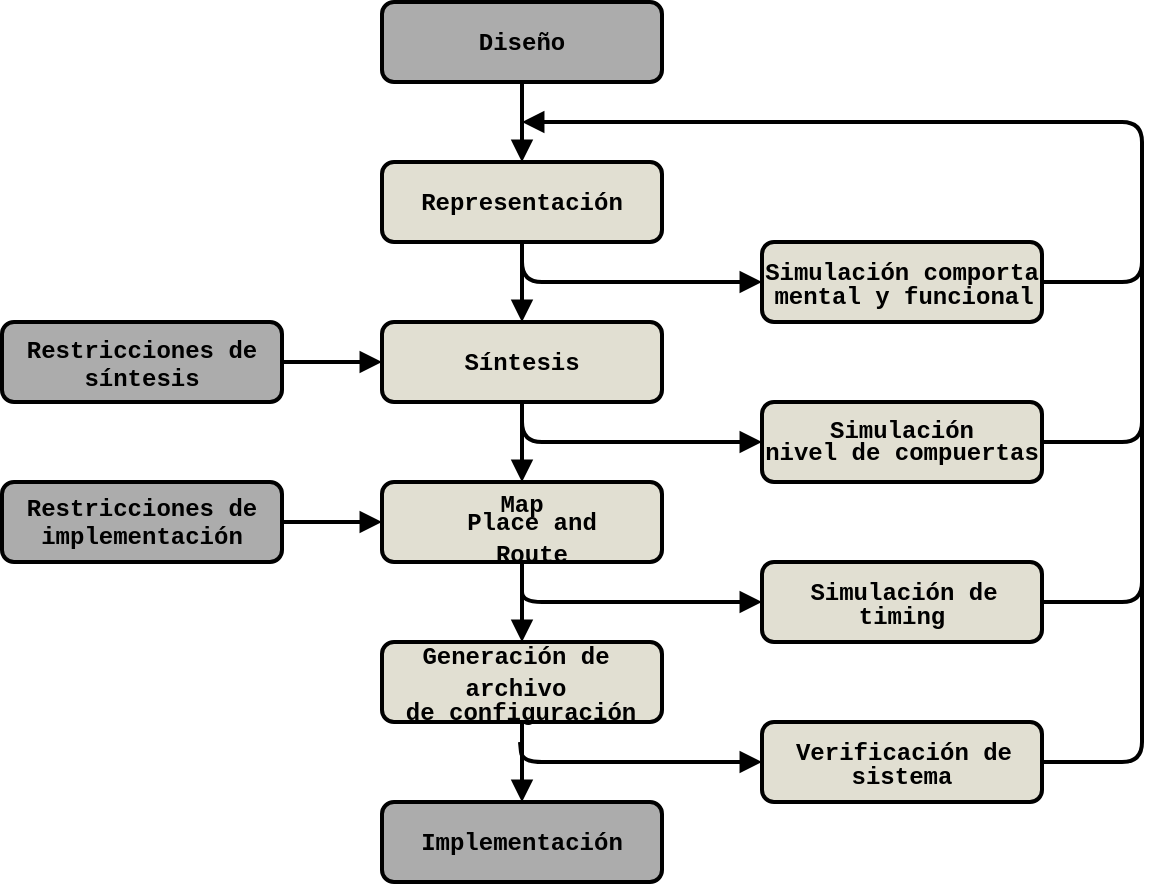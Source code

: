 <mxfile version="27.0.9">
  <diagram name="Page-1" id="DAvheAuIhUx4NKI8dkFm">
    <mxGraphModel dx="998" dy="412" grid="1" gridSize="10" guides="1" tooltips="1" connect="1" arrows="1" fold="1" page="1" pageScale="1" pageWidth="500" pageHeight="150" math="1" shadow="0">
      <root>
        <mxCell id="0" />
        <mxCell id="1" parent="0" />
        <mxCell id="47gibG_9NsAA-7ctbUeO-4" value="" style="edgeStyle=orthogonalEdgeStyle;rounded=0;orthogonalLoop=1;jettySize=auto;html=1;endArrow=block;endFill=1;strokeWidth=2;strokeColor=#000000;" parent="1" source="47gibG_9NsAA-7ctbUeO-1" target="47gibG_9NsAA-7ctbUeO-3" edge="1">
          <mxGeometry relative="1" as="geometry" />
        </mxCell>
        <mxCell id="47gibG_9NsAA-7ctbUeO-7" value="" style="edgeStyle=orthogonalEdgeStyle;rounded=0;orthogonalLoop=1;jettySize=auto;html=1;strokeColor=#000000;strokeWidth=2;endArrow=block;endFill=1;" parent="1" source="47gibG_9NsAA-7ctbUeO-3" target="47gibG_9NsAA-7ctbUeO-5" edge="1">
          <mxGeometry relative="1" as="geometry" />
        </mxCell>
        <mxCell id="47gibG_9NsAA-7ctbUeO-8" value="" style="edgeStyle=orthogonalEdgeStyle;rounded=0;orthogonalLoop=1;jettySize=auto;html=1;strokeWidth=2;strokeColor=#000000;endArrow=block;endFill=1;" parent="1" source="47gibG_9NsAA-7ctbUeO-5" target="47gibG_9NsAA-7ctbUeO-6" edge="1">
          <mxGeometry relative="1" as="geometry" />
        </mxCell>
        <mxCell id="47gibG_9NsAA-7ctbUeO-15" value="" style="edgeStyle=orthogonalEdgeStyle;rounded=0;orthogonalLoop=1;jettySize=auto;html=1;strokeColor=#000000;strokeWidth=2;endArrow=block;endFill=1;" parent="1" source="47gibG_9NsAA-7ctbUeO-6" target="47gibG_9NsAA-7ctbUeO-9" edge="1">
          <mxGeometry relative="1" as="geometry" />
        </mxCell>
        <mxCell id="47gibG_9NsAA-7ctbUeO-17" value="" style="edgeStyle=orthogonalEdgeStyle;rounded=0;orthogonalLoop=1;jettySize=auto;html=1;strokeWidth=2;endArrow=block;endFill=1;strokeColor=#000000;" parent="1" source="47gibG_9NsAA-7ctbUeO-9" target="47gibG_9NsAA-7ctbUeO-16" edge="1">
          <mxGeometry relative="1" as="geometry" />
        </mxCell>
        <mxCell id="47gibG_9NsAA-7ctbUeO-28" value="" style="edgeStyle=orthogonalEdgeStyle;rounded=0;orthogonalLoop=1;jettySize=auto;html=1;strokeWidth=2;endArrow=block;endFill=1;strokeColor=#000000;" parent="1" source="47gibG_9NsAA-7ctbUeO-22" target="47gibG_9NsAA-7ctbUeO-5" edge="1">
          <mxGeometry relative="1" as="geometry" />
        </mxCell>
        <mxCell id="47gibG_9NsAA-7ctbUeO-30" value="" style="edgeStyle=orthogonalEdgeStyle;rounded=0;orthogonalLoop=1;jettySize=auto;html=1;strokeWidth=2;endArrow=block;endFill=1;strokeColor=#000000;" parent="1" source="47gibG_9NsAA-7ctbUeO-23" target="47gibG_9NsAA-7ctbUeO-6" edge="1">
          <mxGeometry relative="1" as="geometry" />
        </mxCell>
        <mxCell id="47gibG_9NsAA-7ctbUeO-31" value="" style="endArrow=block;html=1;rounded=1;exitX=1;exitY=0.5;exitDx=0;exitDy=0;strokeWidth=2;endFill=1;strokeColor=#000000;curved=0;" parent="1" source="47gibG_9NsAA-7ctbUeO-18" edge="1">
          <mxGeometry width="50" height="50" relative="1" as="geometry">
            <mxPoint x="480" y="280" as="sourcePoint" />
            <mxPoint x="190" y="-20" as="targetPoint" />
            <Array as="points">
              <mxPoint x="500" y="300" />
              <mxPoint x="500" y="-20" />
            </Array>
          </mxGeometry>
        </mxCell>
        <mxCell id="47gibG_9NsAA-7ctbUeO-32" value="" style="endArrow=block;html=1;rounded=1;exitX=0.5;exitY=1;exitDx=0;exitDy=0;entryX=0;entryY=0.5;entryDx=0;entryDy=0;strokeWidth=2;endFill=1;strokeColor=#000000;curved=0;" parent="1" source="47gibG_9NsAA-7ctbUeO-3" target="47gibG_9NsAA-7ctbUeO-21" edge="1">
          <mxGeometry width="50" height="50" relative="1" as="geometry">
            <mxPoint x="40" y="40" as="sourcePoint" />
            <mxPoint x="90" y="-10" as="targetPoint" />
            <Array as="points">
              <mxPoint x="190" y="60" />
            </Array>
          </mxGeometry>
        </mxCell>
        <mxCell id="47gibG_9NsAA-7ctbUeO-33" value="" style="endArrow=block;html=1;rounded=1;exitX=0.5;exitY=1;exitDx=0;exitDy=0;entryX=0;entryY=0.5;entryDx=0;entryDy=0;strokeWidth=2;endFill=1;strokeColor=#000000;curved=0;" parent="1" source="47gibG_9NsAA-7ctbUeO-5" target="47gibG_9NsAA-7ctbUeO-20" edge="1">
          <mxGeometry width="50" height="50" relative="1" as="geometry">
            <mxPoint x="330" y="170" as="sourcePoint" />
            <mxPoint x="380" y="120" as="targetPoint" />
            <Array as="points">
              <mxPoint x="190" y="140" />
            </Array>
          </mxGeometry>
        </mxCell>
        <mxCell id="47gibG_9NsAA-7ctbUeO-34" value="" style="endArrow=block;html=1;rounded=1;entryX=0;entryY=0.5;entryDx=0;entryDy=0;strokeColor=#000000;strokeWidth=2;endFill=1;curved=0;" parent="1" target="47gibG_9NsAA-7ctbUeO-19" edge="1">
          <mxGeometry width="50" height="50" relative="1" as="geometry">
            <mxPoint x="190" y="210" as="sourcePoint" />
            <mxPoint x="330" y="170" as="targetPoint" />
            <Array as="points">
              <mxPoint x="190" y="220" />
            </Array>
          </mxGeometry>
        </mxCell>
        <mxCell id="47gibG_9NsAA-7ctbUeO-38" value="" style="endArrow=block;html=1;rounded=1;exitX=0.5;exitY=1;exitDx=0;exitDy=0;entryX=0;entryY=0.5;entryDx=0;entryDy=0;strokeWidth=2;endFill=1;strokeColor=#000000;curved=0;" parent="1" source="47gibG_9NsAA-7ctbUeO-13" target="47gibG_9NsAA-7ctbUeO-18" edge="1">
          <mxGeometry width="50" height="50" relative="1" as="geometry">
            <mxPoint x="340" y="400" as="sourcePoint" />
            <mxPoint x="390" y="350" as="targetPoint" />
            <Array as="points">
              <mxPoint x="190" y="300" />
            </Array>
          </mxGeometry>
        </mxCell>
        <mxCell id="47gibG_9NsAA-7ctbUeO-39" value="" style="endArrow=none;html=1;rounded=1;exitX=1;exitY=0.5;exitDx=0;exitDy=0;curved=0;strokeColor=#000000;strokeWidth=2;" parent="1" source="47gibG_9NsAA-7ctbUeO-19" edge="1">
          <mxGeometry width="50" height="50" relative="1" as="geometry">
            <mxPoint x="520" y="220" as="sourcePoint" />
            <mxPoint x="500" y="180" as="targetPoint" />
            <Array as="points">
              <mxPoint x="500" y="220" />
            </Array>
          </mxGeometry>
        </mxCell>
        <mxCell id="47gibG_9NsAA-7ctbUeO-40" value="" style="endArrow=none;html=1;rounded=1;exitX=1;exitY=0.5;exitDx=0;exitDy=0;strokeColor=#000000;strokeWidth=2;curved=0;" parent="1" source="47gibG_9NsAA-7ctbUeO-20" edge="1">
          <mxGeometry width="50" height="50" relative="1" as="geometry">
            <mxPoint x="510" y="160" as="sourcePoint" />
            <mxPoint x="500" y="100" as="targetPoint" />
            <Array as="points">
              <mxPoint x="500" y="140" />
            </Array>
          </mxGeometry>
        </mxCell>
        <mxCell id="47gibG_9NsAA-7ctbUeO-41" value="" style="endArrow=none;html=1;rounded=1;exitX=1;exitY=0.5;exitDx=0;exitDy=0;strokeWidth=2;strokeColor=#000000;curved=0;" parent="1" source="47gibG_9NsAA-7ctbUeO-21" edge="1">
          <mxGeometry width="50" height="50" relative="1" as="geometry">
            <mxPoint x="510" y="110" as="sourcePoint" />
            <mxPoint x="500" y="20" as="targetPoint" />
            <Array as="points">
              <mxPoint x="500" y="60" />
            </Array>
          </mxGeometry>
        </mxCell>
        <mxCell id="47gibG_9NsAA-7ctbUeO-1" value="&lt;b&gt;&lt;font face=&quot;Courier New&quot;&gt;Diseño&lt;/font&gt;&lt;/b&gt;" style="rounded=1;whiteSpace=wrap;html=1;fillColor=#ACACAC;strokeWidth=2;" parent="1" vertex="1">
          <mxGeometry x="120" y="-80" width="140" height="40" as="geometry" />
        </mxCell>
        <mxCell id="47gibG_9NsAA-7ctbUeO-3" value="&lt;b&gt;&lt;font face=&quot;Courier New&quot;&gt;Representación&lt;/font&gt;&lt;/b&gt;" style="rounded=1;whiteSpace=wrap;html=1;fillColor=#E1DFD2;strokeWidth=2;" parent="1" vertex="1">
          <mxGeometry x="120" width="140" height="40" as="geometry" />
        </mxCell>
        <mxCell id="47gibG_9NsAA-7ctbUeO-5" value="&lt;font face=&quot;Courier New&quot;&gt;&lt;b&gt;Síntesis&lt;/b&gt;&lt;/font&gt;" style="rounded=1;whiteSpace=wrap;html=1;fillColor=#E1DFD2;strokeWidth=2;" parent="1" vertex="1">
          <mxGeometry x="120" y="80" width="140" height="40" as="geometry" />
        </mxCell>
        <mxCell id="47gibG_9NsAA-7ctbUeO-6" value="&lt;div&gt;&lt;br&gt;&lt;/div&gt;" style="rounded=1;whiteSpace=wrap;html=1;fillColor=#E1DFD2;strokeWidth=2;" parent="1" vertex="1">
          <mxGeometry x="120" y="160" width="140" height="40" as="geometry" />
        </mxCell>
        <mxCell id="47gibG_9NsAA-7ctbUeO-9" value="" style="rounded=1;whiteSpace=wrap;html=1;fillColor=#E1DFD2;strokeWidth=2;" parent="1" vertex="1">
          <mxGeometry x="120" y="240" width="140" height="40" as="geometry" />
        </mxCell>
        <mxCell id="47gibG_9NsAA-7ctbUeO-10" value="&lt;font face=&quot;Courier New&quot;&gt;&lt;b&gt;Map&lt;/b&gt;&lt;/font&gt;" style="text;html=1;align=center;verticalAlign=middle;whiteSpace=wrap;rounded=0;" parent="1" vertex="1">
          <mxGeometry x="160" y="155.5" width="60" height="30" as="geometry" />
        </mxCell>
        <mxCell id="47gibG_9NsAA-7ctbUeO-11" value="&lt;b&gt;&lt;font face=&quot;Courier New&quot;&gt;Place and Route&lt;/font&gt;&lt;/b&gt;" style="text;html=1;align=center;verticalAlign=middle;whiteSpace=wrap;rounded=0;" parent="1" vertex="1">
          <mxGeometry x="140" y="173" width="110" height="30" as="geometry" />
        </mxCell>
        <mxCell id="47gibG_9NsAA-7ctbUeO-12" value="&lt;font face=&quot;Courier New&quot;&gt;&lt;b&gt;Generación de archivo&lt;/b&gt;&lt;/font&gt;" style="text;html=1;align=center;verticalAlign=middle;whiteSpace=wrap;rounded=0;" parent="1" vertex="1">
          <mxGeometry x="112.5" y="240" width="147.5" height="30" as="geometry" />
        </mxCell>
        <mxCell id="47gibG_9NsAA-7ctbUeO-13" value="&lt;font face=&quot;Courier New&quot;&gt;&lt;b&gt;de configuración&lt;/b&gt;&lt;/font&gt;" style="text;html=1;align=center;verticalAlign=middle;whiteSpace=wrap;rounded=0;" parent="1" vertex="1">
          <mxGeometry x="121.5" y="260" width="135" height="30" as="geometry" />
        </mxCell>
        <mxCell id="47gibG_9NsAA-7ctbUeO-16" value="&lt;b&gt;&lt;font face=&quot;Courier New&quot;&gt;Implementación&lt;/font&gt;&lt;/b&gt;" style="rounded=1;whiteSpace=wrap;html=1;fillColor=#ACACAC;strokeWidth=2;" parent="1" vertex="1">
          <mxGeometry x="120" y="320" width="140" height="40" as="geometry" />
        </mxCell>
        <mxCell id="47gibG_9NsAA-7ctbUeO-18" value="&lt;div&gt;&lt;br&gt;&lt;/div&gt;" style="rounded=1;whiteSpace=wrap;html=1;fillColor=#E1DFD2;strokeWidth=2;" parent="1" vertex="1">
          <mxGeometry x="310" y="280" width="140" height="40" as="geometry" />
        </mxCell>
        <mxCell id="47gibG_9NsAA-7ctbUeO-19" value="&lt;div&gt;&lt;br&gt;&lt;/div&gt;" style="rounded=1;whiteSpace=wrap;html=1;fillColor=#E1DFD2;strokeWidth=2;" parent="1" vertex="1">
          <mxGeometry x="310" y="200" width="140" height="40" as="geometry" />
        </mxCell>
        <mxCell id="47gibG_9NsAA-7ctbUeO-20" value="&lt;div&gt;&lt;br&gt;&lt;/div&gt;" style="rounded=1;whiteSpace=wrap;html=1;fillColor=#E1DFD2;strokeWidth=2;" parent="1" vertex="1">
          <mxGeometry x="310" y="120" width="140" height="40" as="geometry" />
        </mxCell>
        <mxCell id="47gibG_9NsAA-7ctbUeO-21" value="&lt;div&gt;&lt;br&gt;&lt;/div&gt;" style="rounded=1;whiteSpace=wrap;html=1;fillColor=#E1DFD2;strokeWidth=2;" parent="1" vertex="1">
          <mxGeometry x="310" y="40" width="140" height="40" as="geometry" />
        </mxCell>
        <mxCell id="47gibG_9NsAA-7ctbUeO-22" value="" style="rounded=1;whiteSpace=wrap;html=1;fillColor=#ACACAC;strokeWidth=2;" parent="1" vertex="1">
          <mxGeometry x="-70" y="80" width="140" height="40" as="geometry" />
        </mxCell>
        <mxCell id="47gibG_9NsAA-7ctbUeO-23" value="" style="rounded=1;whiteSpace=wrap;html=1;fillColor=#ACACAC;strokeWidth=2;" parent="1" vertex="1">
          <mxGeometry x="-70" y="160" width="140" height="40" as="geometry" />
        </mxCell>
        <mxCell id="47gibG_9NsAA-7ctbUeO-24" value="&lt;font face=&quot;Courier New&quot;&gt;&lt;b&gt;Restricciones de&lt;/b&gt;&lt;/font&gt;" style="text;html=1;align=center;verticalAlign=middle;whiteSpace=wrap;rounded=0;" parent="1" vertex="1">
          <mxGeometry x="-65" y="79" width="130" height="30" as="geometry" />
        </mxCell>
        <mxCell id="47gibG_9NsAA-7ctbUeO-25" value="&lt;font face=&quot;Courier New&quot;&gt;&lt;b&gt;Restricciones de&lt;/b&gt;&lt;/font&gt;" style="text;html=1;align=center;verticalAlign=middle;whiteSpace=wrap;rounded=0;" parent="1" vertex="1">
          <mxGeometry x="-60" y="157.5" width="120" height="30" as="geometry" />
        </mxCell>
        <mxCell id="47gibG_9NsAA-7ctbUeO-26" value="&lt;b&gt;&lt;font face=&quot;Courier New&quot;&gt;síntesis&lt;/font&gt;&lt;/b&gt;" style="text;html=1;align=center;verticalAlign=middle;whiteSpace=wrap;rounded=0;" parent="1" vertex="1">
          <mxGeometry x="-30" y="93" width="60" height="30" as="geometry" />
        </mxCell>
        <mxCell id="47gibG_9NsAA-7ctbUeO-27" value="&lt;font face=&quot;Courier New&quot;&gt;&lt;b&gt;implementación&lt;/b&gt;&lt;/font&gt;" style="text;html=1;align=center;verticalAlign=middle;whiteSpace=wrap;rounded=0;" parent="1" vertex="1">
          <mxGeometry x="-30" y="172" width="60" height="30" as="geometry" />
        </mxCell>
        <mxCell id="47gibG_9NsAA-7ctbUeO-42" value="&lt;font face=&quot;Courier New&quot;&gt;&lt;b&gt;Simulación comporta&lt;/b&gt;&lt;/font&gt;" style="text;html=1;align=center;verticalAlign=middle;whiteSpace=wrap;rounded=0;" parent="1" vertex="1">
          <mxGeometry x="310" y="40" width="140" height="30" as="geometry" />
        </mxCell>
        <mxCell id="47gibG_9NsAA-7ctbUeO-43" value="&lt;font face=&quot;Courier New&quot;&gt;&lt;b&gt;mental y funcional&lt;/b&gt;&lt;/font&gt;" style="text;html=1;align=center;verticalAlign=middle;whiteSpace=wrap;rounded=0;" parent="1" vertex="1">
          <mxGeometry x="296" y="52" width="170" height="30" as="geometry" />
        </mxCell>
        <mxCell id="47gibG_9NsAA-7ctbUeO-44" value="&lt;font face=&quot;Courier New&quot;&gt;&lt;b&gt;Simulación&lt;/b&gt;&lt;/font&gt;" style="text;html=1;align=center;verticalAlign=middle;whiteSpace=wrap;rounded=0;" parent="1" vertex="1">
          <mxGeometry x="350" y="119" width="60" height="30" as="geometry" />
        </mxCell>
        <mxCell id="47gibG_9NsAA-7ctbUeO-45" value="&lt;font face=&quot;Courier New&quot;&gt;&lt;b&gt;nivel de compuertas&lt;/b&gt;&lt;/font&gt;" style="text;html=1;align=center;verticalAlign=middle;whiteSpace=wrap;rounded=0;" parent="1" vertex="1">
          <mxGeometry x="305" y="130" width="150" height="30" as="geometry" />
        </mxCell>
        <mxCell id="47gibG_9NsAA-7ctbUeO-46" value="&lt;font face=&quot;Courier New&quot;&gt;&lt;b&gt;Simulación de&lt;/b&gt;&lt;/font&gt;" style="text;html=1;align=center;verticalAlign=middle;whiteSpace=wrap;rounded=0;" parent="1" vertex="1">
          <mxGeometry x="326" y="200" width="110" height="30" as="geometry" />
        </mxCell>
        <mxCell id="47gibG_9NsAA-7ctbUeO-47" value="&lt;font face=&quot;Courier New&quot;&gt;&lt;b&gt;timing&lt;/b&gt;&lt;/font&gt;" style="text;html=1;align=center;verticalAlign=middle;whiteSpace=wrap;rounded=0;" parent="1" vertex="1">
          <mxGeometry x="350" y="212" width="60" height="30" as="geometry" />
        </mxCell>
        <mxCell id="47gibG_9NsAA-7ctbUeO-48" value="&lt;font face=&quot;Courier New&quot;&gt;&lt;b&gt;Verificación de&lt;/b&gt;&lt;/font&gt;" style="text;html=1;align=center;verticalAlign=middle;whiteSpace=wrap;rounded=0;" parent="1" vertex="1">
          <mxGeometry x="321" y="280" width="120" height="30" as="geometry" />
        </mxCell>
        <mxCell id="47gibG_9NsAA-7ctbUeO-49" value="&lt;font face=&quot;Courier New&quot;&gt;&lt;b&gt;sistema&lt;/b&gt;&lt;/font&gt;" style="text;html=1;align=center;verticalAlign=middle;whiteSpace=wrap;rounded=0;" parent="1" vertex="1">
          <mxGeometry x="350" y="292" width="60" height="30" as="geometry" />
        </mxCell>
      </root>
    </mxGraphModel>
  </diagram>
</mxfile>
